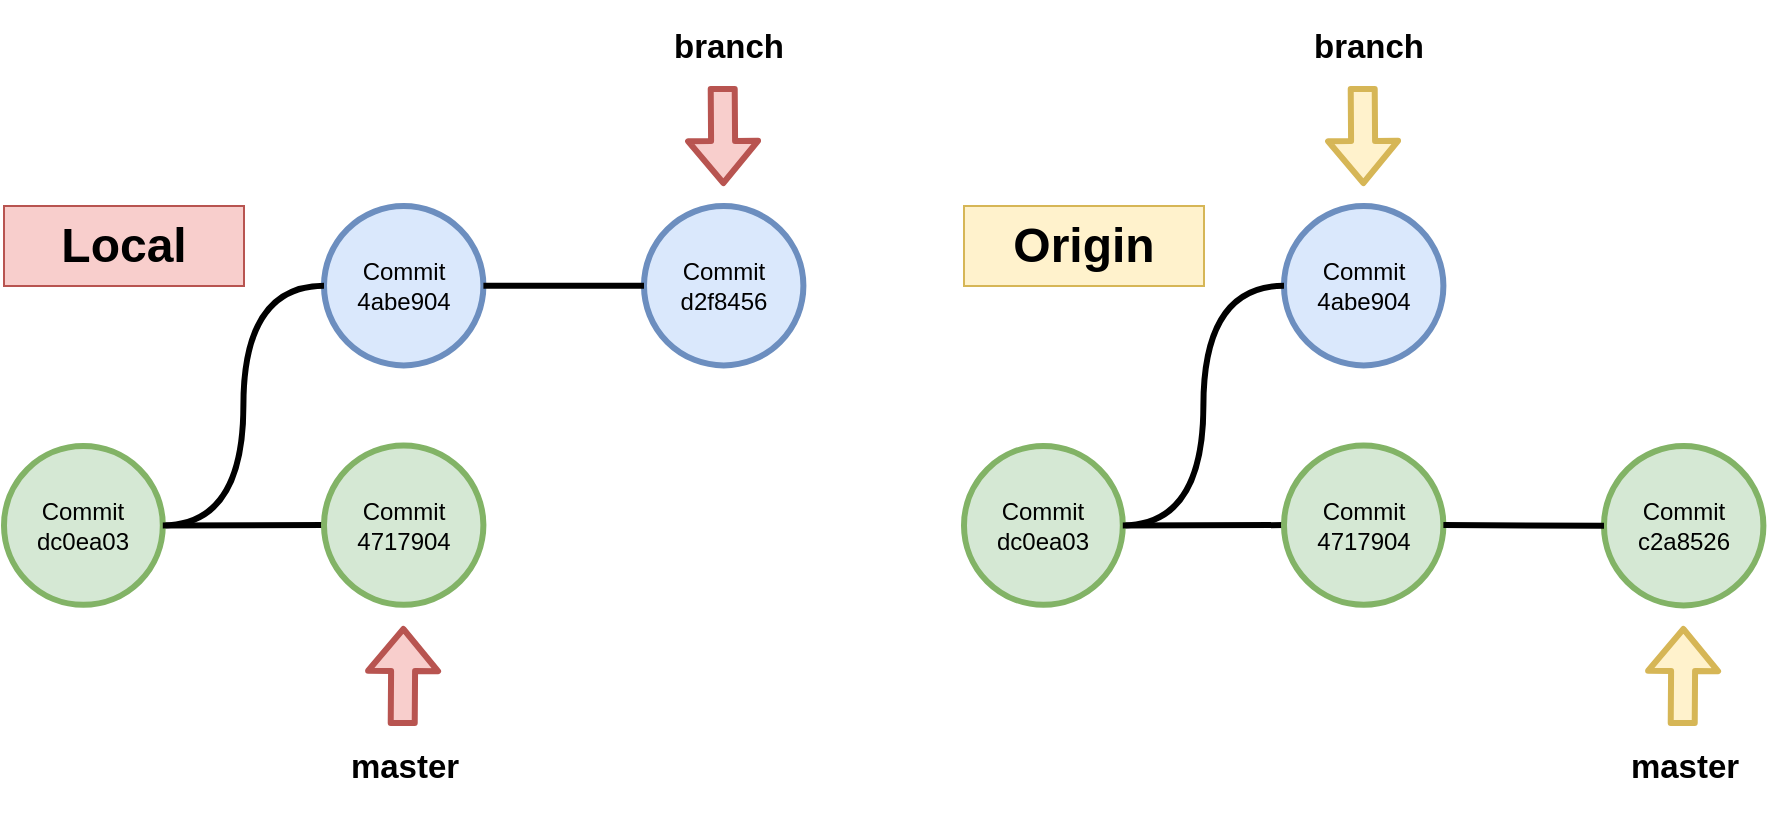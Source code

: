 <mxfile version="13.5.1" type="device"><diagram id="1vah80A7K6ktCt1jhF-4" name="Page-1"><mxGraphModel dx="1106" dy="1003" grid="1" gridSize="10" guides="1" tooltips="1" connect="1" arrows="1" fold="1" page="1" pageScale="1" pageWidth="850" pageHeight="1100" background="#ffffff" math="0" shadow="0"><root><mxCell id="0"/><mxCell id="1" parent="0"/><mxCell id="1KC_f5STFYPKbJo5NqRy-18" style="rounded=0;orthogonalLoop=1;jettySize=auto;html=1;exitX=1;exitY=0.5;exitDx=0;exitDy=0;entryX=0;entryY=0.5;entryDx=0;entryDy=0;strokeWidth=3;endArrow=none;endFill=0;" parent="1" source="1KC_f5STFYPKbJo5NqRy-10" target="1KC_f5STFYPKbJo5NqRy-15" edge="1"><mxGeometry relative="1" as="geometry"/></mxCell><mxCell id="1KC_f5STFYPKbJo5NqRy-10" value="Commit&lt;br&gt;dc0ea03" style="ellipse;whiteSpace=wrap;html=1;aspect=fixed;strokeWidth=3;fillColor=#d5e8d4;strokeColor=#82b366;" parent="1" vertex="1"><mxGeometry x="40.0" y="280" width="79.4" height="79.4" as="geometry"/></mxCell><mxCell id="1KC_f5STFYPKbJo5NqRy-11" value="Commit&lt;br&gt;4abe904" style="ellipse;whiteSpace=wrap;html=1;aspect=fixed;strokeWidth=3;fillColor=#dae8fc;strokeColor=#6c8ebf;" parent="1" vertex="1"><mxGeometry x="200.0" y="160" width="79.7" height="79.7" as="geometry"/></mxCell><mxCell id="1KC_f5STFYPKbJo5NqRy-12" value="Commit&lt;br&gt;d2f8456" style="ellipse;whiteSpace=wrap;html=1;aspect=fixed;strokeWidth=3;fillColor=#dae8fc;strokeColor=#6c8ebf;" parent="1" vertex="1"><mxGeometry x="360.0" y="160" width="79.7" height="79.7" as="geometry"/></mxCell><mxCell id="1KC_f5STFYPKbJo5NqRy-13" value="" style="endArrow=none;html=1;entryX=0;entryY=0.5;exitX=1;exitY=0.5;strokeWidth=3;endFill=0;fillColor=#dae8fc;" parent="1" source="1KC_f5STFYPKbJo5NqRy-11" target="1KC_f5STFYPKbJo5NqRy-12" edge="1"><mxGeometry width="50" height="50" relative="1" as="geometry"><mxPoint x="90.0" y="289.7" as="sourcePoint"/><mxPoint x="140.0" y="239.7" as="targetPoint"/></mxGeometry></mxCell><mxCell id="1KC_f5STFYPKbJo5NqRy-14" value="" style="endArrow=none;html=1;strokeWidth=3;entryX=0;entryY=0.5;exitX=1;exitY=0.5;edgeStyle=orthogonalEdgeStyle;curved=1;" parent="1" source="1KC_f5STFYPKbJo5NqRy-10" target="1KC_f5STFYPKbJo5NqRy-11" edge="1"><mxGeometry width="50" height="50" relative="1" as="geometry"><mxPoint x="90.0" y="289.7" as="sourcePoint"/><mxPoint x="140.0" y="239.7" as="targetPoint"/></mxGeometry></mxCell><mxCell id="1KC_f5STFYPKbJo5NqRy-15" value="Commit&lt;br&gt;4717904" style="ellipse;whiteSpace=wrap;html=1;aspect=fixed;strokeWidth=3;fillColor=#d5e8d4;strokeColor=#82b366;" parent="1" vertex="1"><mxGeometry x="200.0" y="279.7" width="79.7" height="79.7" as="geometry"/></mxCell><mxCell id="1KC_f5STFYPKbJo5NqRy-19" value="" style="shape=flexArrow;endArrow=classic;html=1;strokeWidth=3;fillColor=#f8cecc;strokeColor=#b85450;" parent="1" edge="1"><mxGeometry width="50" height="50" relative="1" as="geometry"><mxPoint x="239.35" y="420" as="sourcePoint"/><mxPoint x="239.7" y="370" as="targetPoint"/></mxGeometry></mxCell><mxCell id="1KC_f5STFYPKbJo5NqRy-20" value="&lt;h2&gt;master&lt;/h2&gt;" style="edgeLabel;html=1;align=center;verticalAlign=middle;resizable=0;points=[];labelBackgroundColor=none;" parent="1KC_f5STFYPKbJo5NqRy-19" vertex="1" connectable="0"><mxGeometry x="-0.36" y="1" relative="1" as="geometry"><mxPoint x="1.39" y="36.01" as="offset"/></mxGeometry></mxCell><mxCell id="1KC_f5STFYPKbJo5NqRy-21" value="" style="shape=flexArrow;endArrow=classic;html=1;strokeWidth=3;fillColor=#f8cecc;strokeColor=#b85450;" parent="1" edge="1"><mxGeometry width="50" height="50" relative="1" as="geometry"><mxPoint x="399.35" y="100" as="sourcePoint"/><mxPoint x="399.7" y="150" as="targetPoint"/></mxGeometry></mxCell><mxCell id="1KC_f5STFYPKbJo5NqRy-22" value="&lt;h2&gt;branch&lt;/h2&gt;" style="edgeLabel;html=1;align=center;verticalAlign=middle;resizable=0;points=[];labelBackgroundColor=none;" parent="1KC_f5STFYPKbJo5NqRy-21" vertex="1" connectable="0"><mxGeometry x="-0.36" y="1" relative="1" as="geometry"><mxPoint x="1.39" y="-35.99" as="offset"/></mxGeometry></mxCell><mxCell id="UzJVnJ_MkqBOhEdDcxeP-1" style="rounded=0;orthogonalLoop=1;jettySize=auto;html=1;exitX=1;exitY=0.5;exitDx=0;exitDy=0;entryX=0;entryY=0.5;entryDx=0;entryDy=0;strokeWidth=3;endArrow=none;endFill=0;" edge="1" source="UzJVnJ_MkqBOhEdDcxeP-2" target="UzJVnJ_MkqBOhEdDcxeP-7" parent="1"><mxGeometry relative="1" as="geometry"/></mxCell><mxCell id="UzJVnJ_MkqBOhEdDcxeP-2" value="Commit&lt;br&gt;dc0ea03" style="ellipse;whiteSpace=wrap;html=1;aspect=fixed;strokeWidth=3;fillColor=#d5e8d4;strokeColor=#82b366;" vertex="1" parent="1"><mxGeometry x="520" y="280" width="79.4" height="79.4" as="geometry"/></mxCell><mxCell id="UzJVnJ_MkqBOhEdDcxeP-3" value="Commit&lt;br&gt;4abe904" style="ellipse;whiteSpace=wrap;html=1;aspect=fixed;strokeWidth=3;fillColor=#dae8fc;strokeColor=#6c8ebf;" vertex="1" parent="1"><mxGeometry x="680" y="160" width="79.7" height="79.7" as="geometry"/></mxCell><mxCell id="UzJVnJ_MkqBOhEdDcxeP-6" value="" style="endArrow=none;html=1;strokeWidth=3;entryX=0;entryY=0.5;exitX=1;exitY=0.5;edgeStyle=orthogonalEdgeStyle;curved=1;" edge="1" source="UzJVnJ_MkqBOhEdDcxeP-2" target="UzJVnJ_MkqBOhEdDcxeP-3" parent="1"><mxGeometry width="50" height="50" relative="1" as="geometry"><mxPoint x="570" y="289.7" as="sourcePoint"/><mxPoint x="620" y="239.7" as="targetPoint"/></mxGeometry></mxCell><mxCell id="UzJVnJ_MkqBOhEdDcxeP-7" value="Commit&lt;br&gt;4717904" style="ellipse;whiteSpace=wrap;html=1;aspect=fixed;strokeWidth=3;fillColor=#d5e8d4;strokeColor=#82b366;" vertex="1" parent="1"><mxGeometry x="680" y="279.7" width="79.7" height="79.7" as="geometry"/></mxCell><mxCell id="UzJVnJ_MkqBOhEdDcxeP-8" value="Commit&lt;br&gt;c2a8526" style="ellipse;whiteSpace=wrap;html=1;aspect=fixed;strokeWidth=3;fillColor=#d5e8d4;strokeColor=#82b366;" vertex="1" parent="1"><mxGeometry x="840" y="280" width="79.7" height="79.7" as="geometry"/></mxCell><mxCell id="UzJVnJ_MkqBOhEdDcxeP-9" value="" style="endArrow=none;html=1;entryX=0;entryY=0.5;exitX=1;exitY=0.5;strokeWidth=3;endFill=0;" edge="1" source="UzJVnJ_MkqBOhEdDcxeP-7" target="UzJVnJ_MkqBOhEdDcxeP-8" parent="1"><mxGeometry width="50" height="50" relative="1" as="geometry"><mxPoint x="570" y="409.7" as="sourcePoint"/><mxPoint x="620" y="359.7" as="targetPoint"/></mxGeometry></mxCell><mxCell id="UzJVnJ_MkqBOhEdDcxeP-10" value="" style="shape=flexArrow;endArrow=classic;html=1;strokeWidth=3;fillColor=#fff2cc;strokeColor=#d6b656;" edge="1" parent="1"><mxGeometry width="50" height="50" relative="1" as="geometry"><mxPoint x="879.35" y="420" as="sourcePoint"/><mxPoint x="879.7" y="370" as="targetPoint"/></mxGeometry></mxCell><mxCell id="UzJVnJ_MkqBOhEdDcxeP-11" value="&lt;h2&gt;master&lt;/h2&gt;" style="edgeLabel;html=1;align=center;verticalAlign=middle;resizable=0;points=[];labelBackgroundColor=none;" vertex="1" connectable="0" parent="UzJVnJ_MkqBOhEdDcxeP-10"><mxGeometry x="-0.36" y="1" relative="1" as="geometry"><mxPoint x="1.39" y="36.01" as="offset"/></mxGeometry></mxCell><mxCell id="UzJVnJ_MkqBOhEdDcxeP-12" value="" style="shape=flexArrow;endArrow=classic;html=1;strokeWidth=3;fillColor=#fff2cc;strokeColor=#d6b656;" edge="1" parent="1"><mxGeometry width="50" height="50" relative="1" as="geometry"><mxPoint x="719.35" y="100" as="sourcePoint"/><mxPoint x="719.7" y="150" as="targetPoint"/></mxGeometry></mxCell><mxCell id="UzJVnJ_MkqBOhEdDcxeP-13" value="&lt;h2&gt;branch&lt;/h2&gt;" style="edgeLabel;html=1;align=center;verticalAlign=middle;resizable=0;points=[];labelBackgroundColor=none;" vertex="1" connectable="0" parent="UzJVnJ_MkqBOhEdDcxeP-12"><mxGeometry x="-0.36" y="1" relative="1" as="geometry"><mxPoint x="1.39" y="-35.99" as="offset"/></mxGeometry></mxCell><mxCell id="UzJVnJ_MkqBOhEdDcxeP-14" value="&lt;h1&gt;Local&lt;/h1&gt;" style="text;html=1;strokeColor=#b85450;fillColor=#f8cecc;align=center;verticalAlign=middle;whiteSpace=wrap;rounded=0;" vertex="1" parent="1"><mxGeometry x="40" y="160" width="120" height="40" as="geometry"/></mxCell><mxCell id="UzJVnJ_MkqBOhEdDcxeP-15" value="&lt;h1&gt;Origin&lt;/h1&gt;" style="text;html=1;strokeColor=#d6b656;fillColor=#fff2cc;align=center;verticalAlign=middle;whiteSpace=wrap;rounded=0;" vertex="1" parent="1"><mxGeometry x="520" y="160" width="120" height="40" as="geometry"/></mxCell></root></mxGraphModel></diagram></mxfile>